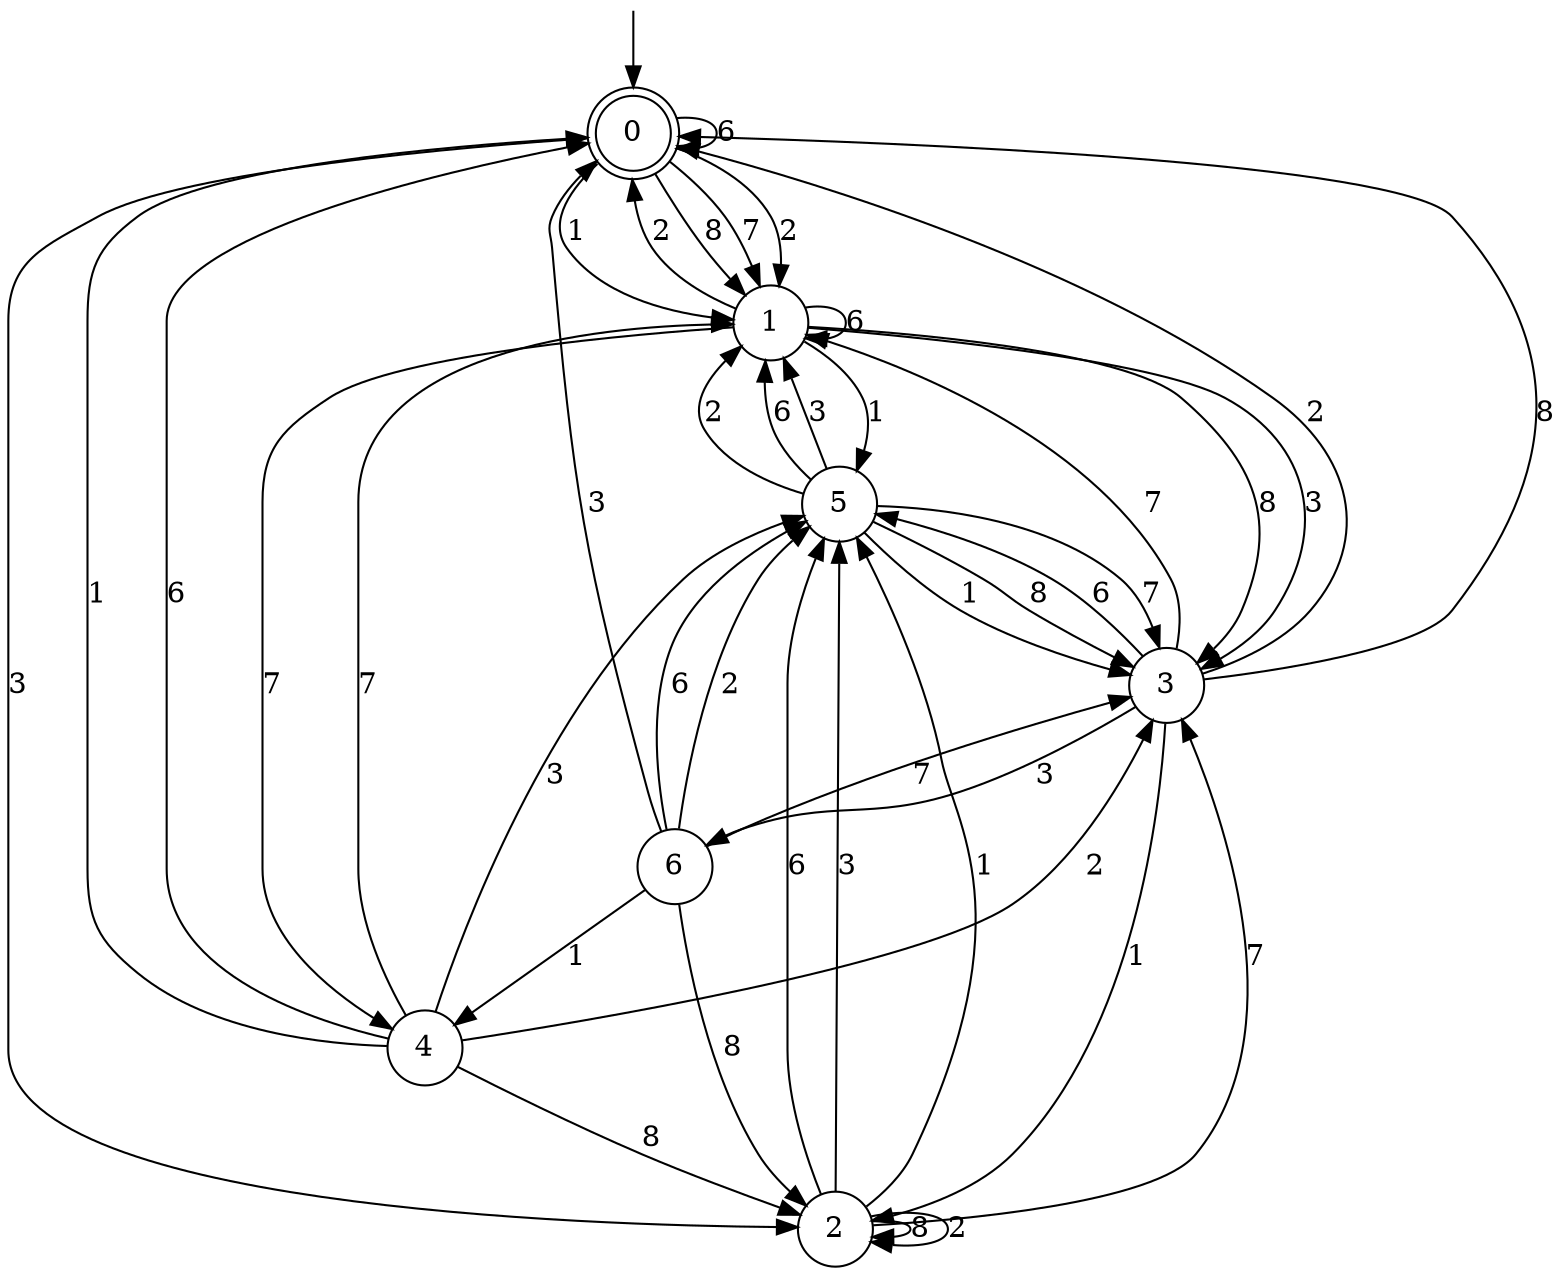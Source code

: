 digraph g {

	s0 [shape="doublecircle" label="0"];
	s1 [shape="circle" label="1"];
	s2 [shape="circle" label="2"];
	s3 [shape="circle" label="3"];
	s4 [shape="circle" label="4"];
	s5 [shape="circle" label="5"];
	s6 [shape="circle" label="6"];
	s0 -> s1 [label="8"];
	s0 -> s1 [label="7"];
	s0 -> s1 [label="2"];
	s0 -> s1 [label="1"];
	s0 -> s0 [label="6"];
	s0 -> s2 [label="3"];
	s1 -> s3 [label="8"];
	s1 -> s4 [label="7"];
	s1 -> s0 [label="2"];
	s1 -> s5 [label="1"];
	s1 -> s1 [label="6"];
	s1 -> s3 [label="3"];
	s2 -> s2 [label="8"];
	s2 -> s3 [label="7"];
	s2 -> s2 [label="2"];
	s2 -> s5 [label="1"];
	s2 -> s5 [label="6"];
	s2 -> s5 [label="3"];
	s3 -> s0 [label="8"];
	s3 -> s1 [label="7"];
	s3 -> s0 [label="2"];
	s3 -> s2 [label="1"];
	s3 -> s5 [label="6"];
	s3 -> s6 [label="3"];
	s4 -> s2 [label="8"];
	s4 -> s1 [label="7"];
	s4 -> s3 [label="2"];
	s4 -> s0 [label="1"];
	s4 -> s0 [label="6"];
	s4 -> s5 [label="3"];
	s5 -> s3 [label="8"];
	s5 -> s3 [label="7"];
	s5 -> s1 [label="2"];
	s5 -> s3 [label="1"];
	s5 -> s1 [label="6"];
	s5 -> s1 [label="3"];
	s6 -> s2 [label="8"];
	s6 -> s3 [label="7"];
	s6 -> s5 [label="2"];
	s6 -> s4 [label="1"];
	s6 -> s5 [label="6"];
	s6 -> s0 [label="3"];

__start0 [label="" shape="none" width="0" height="0"];
__start0 -> s0;

}
